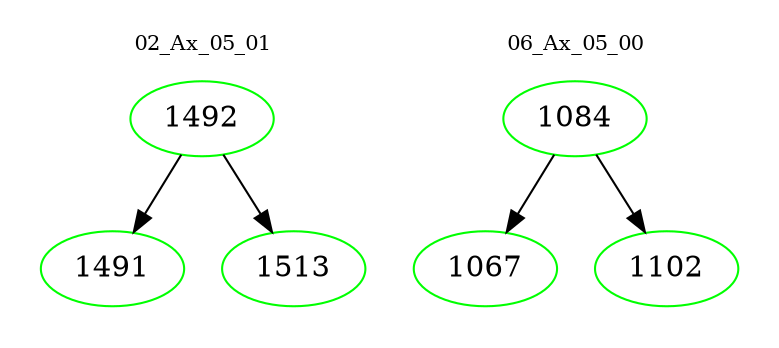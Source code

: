 digraph{
subgraph cluster_0 {
color = white
label = "02_Ax_05_01";
fontsize=10;
T0_1492 [label="1492", color="green"]
T0_1492 -> T0_1491 [color="black"]
T0_1491 [label="1491", color="green"]
T0_1492 -> T0_1513 [color="black"]
T0_1513 [label="1513", color="green"]
}
subgraph cluster_1 {
color = white
label = "06_Ax_05_00";
fontsize=10;
T1_1084 [label="1084", color="green"]
T1_1084 -> T1_1067 [color="black"]
T1_1067 [label="1067", color="green"]
T1_1084 -> T1_1102 [color="black"]
T1_1102 [label="1102", color="green"]
}
}
